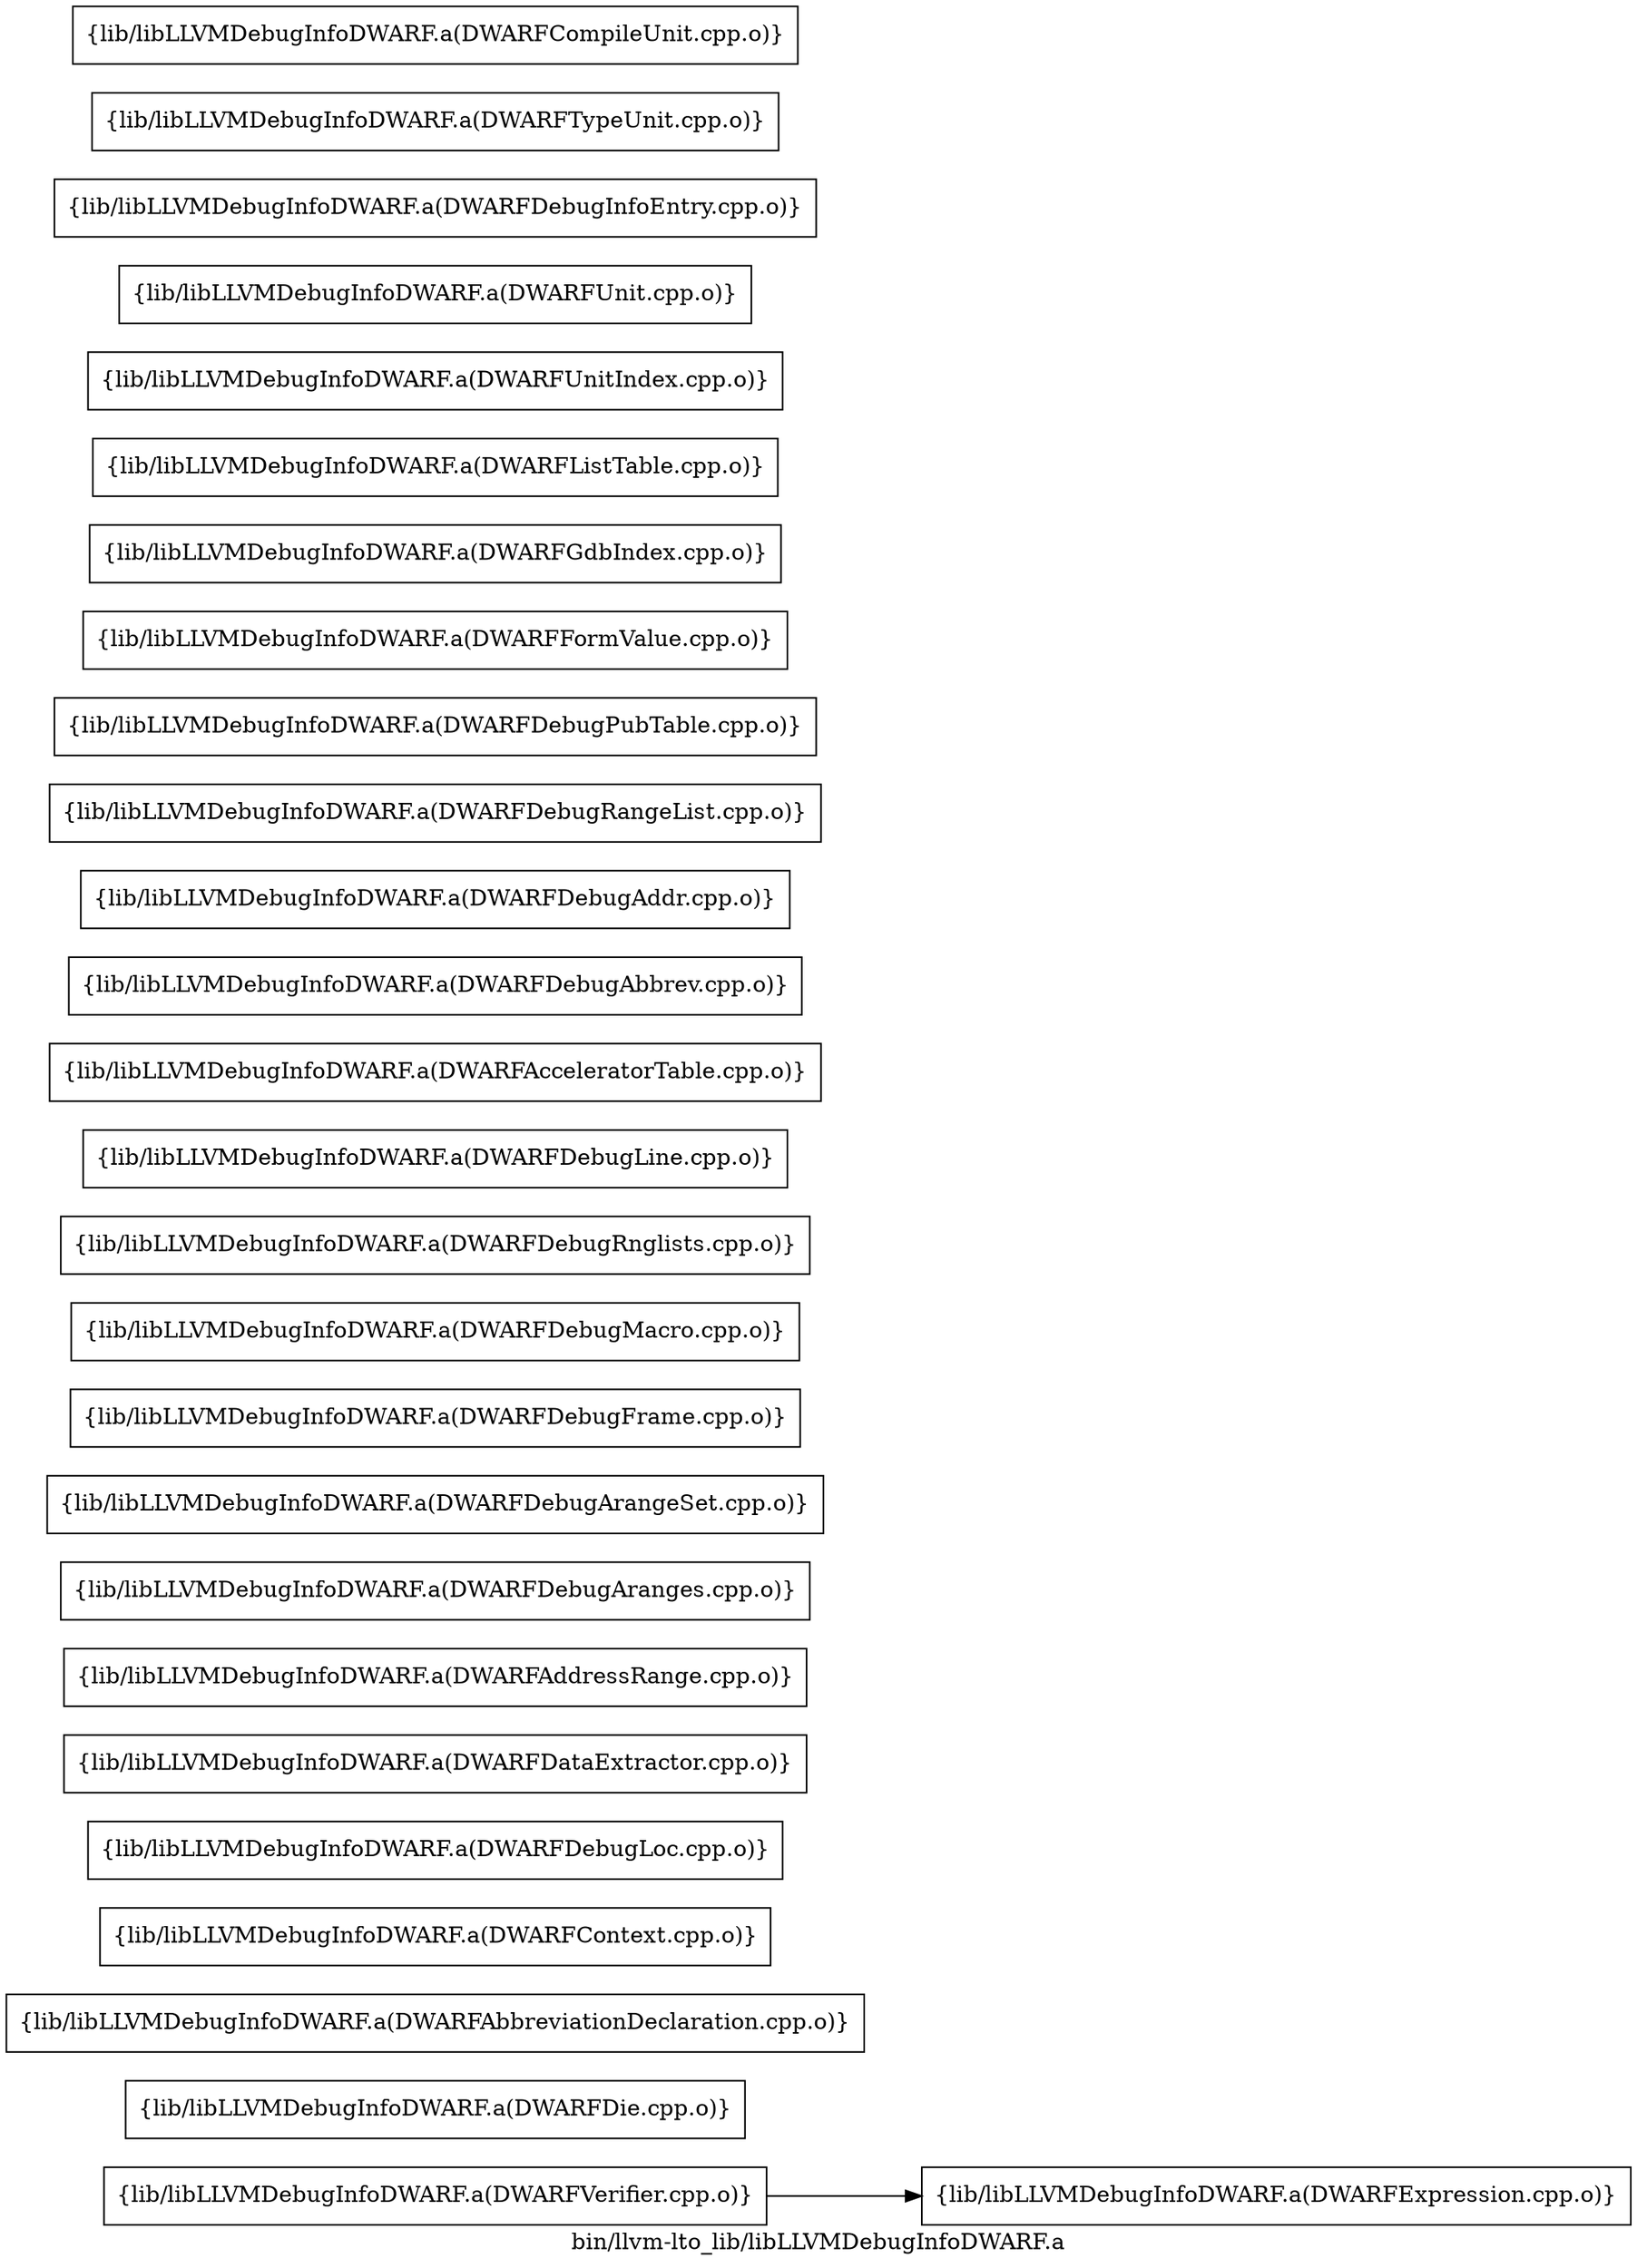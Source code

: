 digraph "bin/llvm-lto_lib/libLLVMDebugInfoDWARF.a" {
	label="bin/llvm-lto_lib/libLLVMDebugInfoDWARF.a";
	rankdir=LR;

	Node0x5623f2e08658 [shape=record,shape=box,group=0,label="{lib/libLLVMDebugInfoDWARF.a(DWARFExpression.cpp.o)}"];
	Node0x5623f2e07898 [shape=record,shape=box,group=0,label="{lib/libLLVMDebugInfoDWARF.a(DWARFDie.cpp.o)}"];
	Node0x5623f2de4fc8 [shape=record,shape=box,group=0,label="{lib/libLLVMDebugInfoDWARF.a(DWARFAbbreviationDeclaration.cpp.o)}"];
	Node0x5623f2de52e8 [shape=record,shape=box,group=0,label="{lib/libLLVMDebugInfoDWARF.a(DWARFContext.cpp.o)}"];
	Node0x5623f2de5dd8 [shape=record,shape=box,group=0,label="{lib/libLLVMDebugInfoDWARF.a(DWARFDebugLoc.cpp.o)}"];
	Node0x5623f2de65f8 [shape=record,shape=box,group=0,label="{lib/libLLVMDebugInfoDWARF.a(DWARFDataExtractor.cpp.o)}"];
	Node0x5623f2de2048 [shape=record,shape=box,group=0,label="{lib/libLLVMDebugInfoDWARF.a(DWARFAddressRange.cpp.o)}"];
	Node0x5623f2de2868 [shape=record,shape=box,group=0,label="{lib/libLLVMDebugInfoDWARF.a(DWARFDebugAranges.cpp.o)}"];
	Node0x5623f2de2ef8 [shape=record,shape=box,group=0,label="{lib/libLLVMDebugInfoDWARF.a(DWARFDebugArangeSet.cpp.o)}"];
	Node0x5623f2df3cf8 [shape=record,shape=box,group=0,label="{lib/libLLVMDebugInfoDWARF.a(DWARFDebugFrame.cpp.o)}"];
	Node0x5623f2df4108 [shape=record,shape=box,group=0,label="{lib/libLLVMDebugInfoDWARF.a(DWARFDebugMacro.cpp.o)}"];
	Node0x5623f2df48d8 [shape=record,shape=box,group=0,label="{lib/libLLVMDebugInfoDWARF.a(DWARFDebugRnglists.cpp.o)}"];
	Node0x5623f2df5058 [shape=record,shape=box,group=0,label="{lib/libLLVMDebugInfoDWARF.a(DWARFDebugLine.cpp.o)}"];
	Node0x5623f2df57d8 [shape=record,shape=box,group=0,label="{lib/libLLVMDebugInfoDWARF.a(DWARFAcceleratorTable.cpp.o)}"];
	Node0x5623f2dec228 [shape=record,shape=box,group=0,label="{lib/libLLVMDebugInfoDWARF.a(DWARFDebugAbbrev.cpp.o)}"];
	Node0x5623f2dec458 [shape=record,shape=box,group=0,label="{lib/libLLVMDebugInfoDWARF.a(DWARFDebugAddr.cpp.o)}"];
	Node0x5623f2decfe8 [shape=record,shape=box,group=0,label="{lib/libLLVMDebugInfoDWARF.a(DWARFDebugRangeList.cpp.o)}"];
	Node0x5623f2ded308 [shape=record,shape=box,group=0,label="{lib/libLLVMDebugInfoDWARF.a(DWARFDebugPubTable.cpp.o)}"];
	Node0x5623f2de35d8 [shape=record,shape=box,group=0,label="{lib/libLLVMDebugInfoDWARF.a(DWARFFormValue.cpp.o)}"];
	Node0x5623f2dea518 [shape=record,shape=box,group=0,label="{lib/libLLVMDebugInfoDWARF.a(DWARFGdbIndex.cpp.o)}"];
	Node0x5623f2dea6f8 [shape=record,shape=box,group=0,label="{lib/libLLVMDebugInfoDWARF.a(DWARFListTable.cpp.o)}"];
	Node0x5623f2de9f78 [shape=record,shape=box,group=0,label="{lib/libLLVMDebugInfoDWARF.a(DWARFUnitIndex.cpp.o)}"];
	Node0x5623f2deb508 [shape=record,shape=box,group=0,label="{lib/libLLVMDebugInfoDWARF.a(DWARFUnit.cpp.o)}"];
	Node0x5623f2dead38 [shape=record,shape=box,group=0,label="{lib/libLLVMDebugInfoDWARF.a(DWARFDebugInfoEntry.cpp.o)}"];
	Node0x5623f2deb008 [shape=record,shape=box,group=0,label="{lib/libLLVMDebugInfoDWARF.a(DWARFTypeUnit.cpp.o)}"];
	Node0x5623f2de8128 [shape=record,shape=box,group=0,label="{lib/libLLVMDebugInfoDWARF.a(DWARFCompileUnit.cpp.o)}"];
	Node0x5623f2de71d8 [shape=record,shape=box,group=0,label="{lib/libLLVMDebugInfoDWARF.a(DWARFVerifier.cpp.o)}"];
	Node0x5623f2de71d8 -> Node0x5623f2e08658;
}
